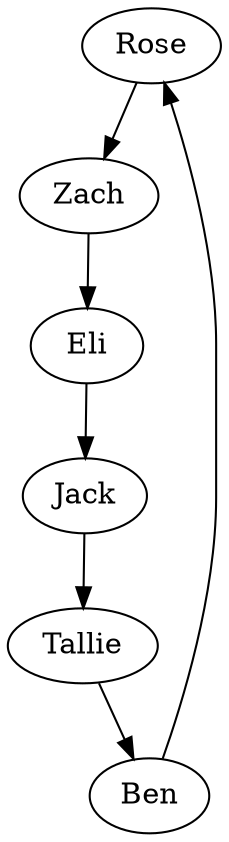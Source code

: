 digraph gift_exchange
{
        root=Rose;

        Rose -> Zach -> Eli -> Jack -> Tallie -> Ben -> Rose;
}
